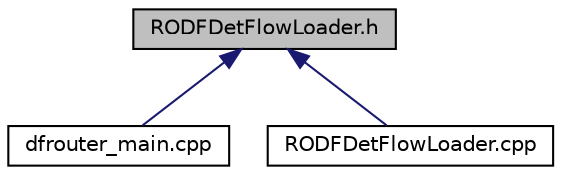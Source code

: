 digraph "RODFDetFlowLoader.h"
{
  edge [fontname="Helvetica",fontsize="10",labelfontname="Helvetica",labelfontsize="10"];
  node [fontname="Helvetica",fontsize="10",shape=record];
  Node22 [label="RODFDetFlowLoader.h",height=0.2,width=0.4,color="black", fillcolor="grey75", style="filled", fontcolor="black"];
  Node22 -> Node23 [dir="back",color="midnightblue",fontsize="10",style="solid",fontname="Helvetica"];
  Node23 [label="dfrouter_main.cpp",height=0.2,width=0.4,color="black", fillcolor="white", style="filled",URL="$dd/d92/dfrouter__main_8cpp.html"];
  Node22 -> Node24 [dir="back",color="midnightblue",fontsize="10",style="solid",fontname="Helvetica"];
  Node24 [label="RODFDetFlowLoader.cpp",height=0.2,width=0.4,color="black", fillcolor="white", style="filled",URL="$d3/d61/_r_o_d_f_det_flow_loader_8cpp.html"];
}
